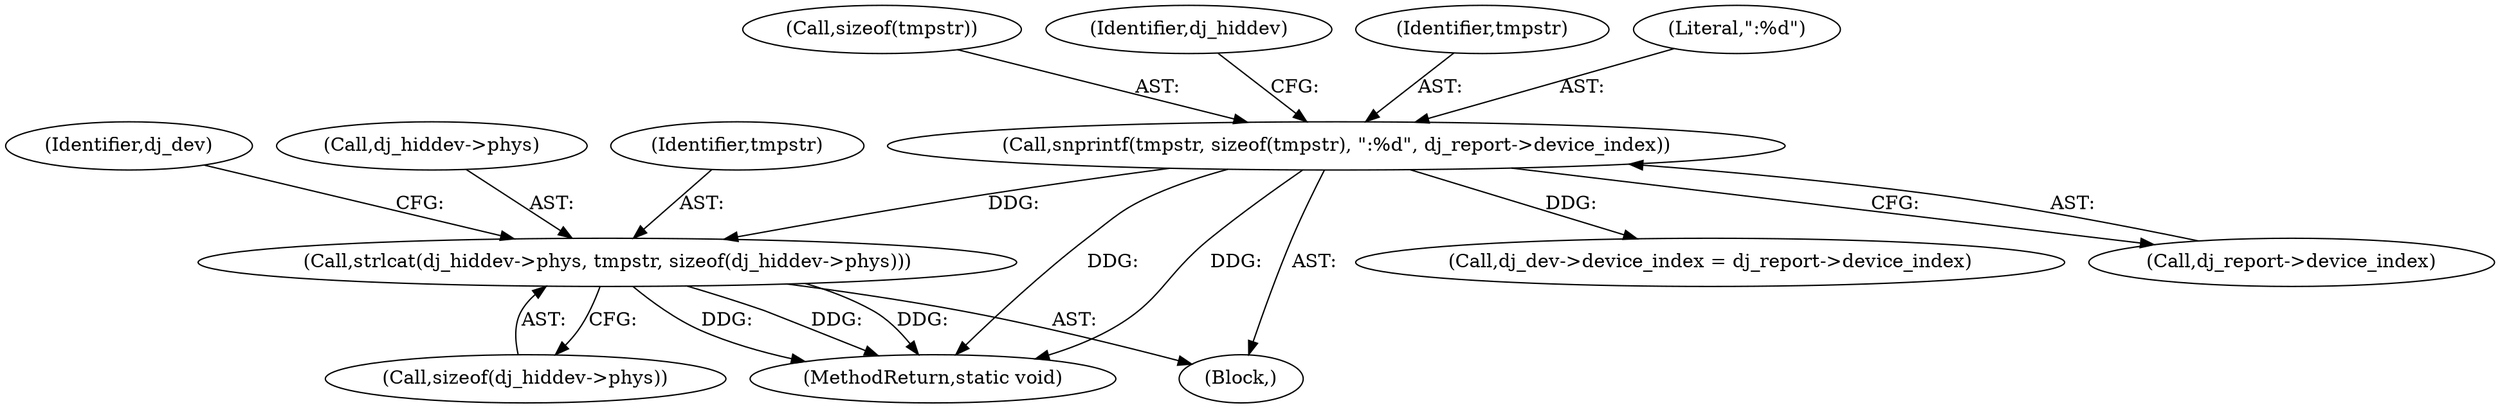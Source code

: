 digraph "0_linux_ad3e14d7c5268c2e24477c6ef54bbdf88add5d36_0@pointer" {
"1000253" [label="(Call,strlcat(dj_hiddev->phys, tmpstr, sizeof(dj_hiddev->phys)))"];
"1000245" [label="(Call,snprintf(tmpstr, sizeof(tmpstr), \":%d\", dj_report->device_index))"];
"1000247" [label="(Call,sizeof(tmpstr))"];
"1000255" [label="(Identifier,dj_hiddev)"];
"1000253" [label="(Call,strlcat(dj_hiddev->phys, tmpstr, sizeof(dj_hiddev->phys)))"];
"1000254" [label="(Call,dj_hiddev->phys)"];
"1000257" [label="(Identifier,tmpstr)"];
"1000258" [label="(Call,sizeof(dj_hiddev->phys))"];
"1000263" [label="(Identifier,dj_dev)"];
"1000300" [label="(Call,dj_dev->device_index = dj_report->device_index)"];
"1000246" [label="(Identifier,tmpstr)"];
"1000245" [label="(Call,snprintf(tmpstr, sizeof(tmpstr), \":%d\", dj_report->device_index))"];
"1000249" [label="(Literal,\":%d\")"];
"1000250" [label="(Call,dj_report->device_index)"];
"1000106" [label="(Block,)"];
"1000349" [label="(MethodReturn,static void)"];
"1000253" -> "1000106"  [label="AST: "];
"1000253" -> "1000258"  [label="CFG: "];
"1000254" -> "1000253"  [label="AST: "];
"1000257" -> "1000253"  [label="AST: "];
"1000258" -> "1000253"  [label="AST: "];
"1000263" -> "1000253"  [label="CFG: "];
"1000253" -> "1000349"  [label="DDG: "];
"1000253" -> "1000349"  [label="DDG: "];
"1000253" -> "1000349"  [label="DDG: "];
"1000245" -> "1000253"  [label="DDG: "];
"1000245" -> "1000106"  [label="AST: "];
"1000245" -> "1000250"  [label="CFG: "];
"1000246" -> "1000245"  [label="AST: "];
"1000247" -> "1000245"  [label="AST: "];
"1000249" -> "1000245"  [label="AST: "];
"1000250" -> "1000245"  [label="AST: "];
"1000255" -> "1000245"  [label="CFG: "];
"1000245" -> "1000349"  [label="DDG: "];
"1000245" -> "1000349"  [label="DDG: "];
"1000245" -> "1000300"  [label="DDG: "];
}
